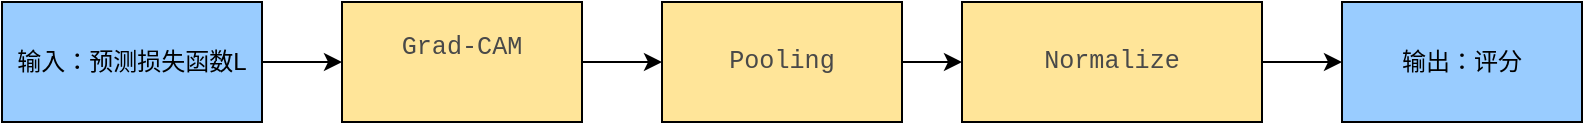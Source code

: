 <mxfile version="26.2.14">
  <diagram name="第 1 页" id="zWXFVYyPMRA4xOsNmlc1">
    <mxGraphModel dx="1213" dy="730" grid="1" gridSize="10" guides="1" tooltips="1" connect="1" arrows="1" fold="1" page="1" pageScale="1" pageWidth="827" pageHeight="1169" math="0" shadow="0">
      <root>
        <mxCell id="0" />
        <mxCell id="1" parent="0" />
        <mxCell id="ocHfJv58KAgeVSw3aXUY-7" style="edgeStyle=orthogonalEdgeStyle;rounded=0;orthogonalLoop=1;jettySize=auto;html=1;exitX=1;exitY=0.5;exitDx=0;exitDy=0;entryX=0;entryY=0.5;entryDx=0;entryDy=0;" edge="1" parent="1" source="ocHfJv58KAgeVSw3aXUY-2" target="ocHfJv58KAgeVSw3aXUY-3">
          <mxGeometry relative="1" as="geometry" />
        </mxCell>
        <mxCell id="ocHfJv58KAgeVSw3aXUY-2" value="输入：预测损失函数L" style="rounded=0;whiteSpace=wrap;html=1;fillColor=#99CCFF;" vertex="1" parent="1">
          <mxGeometry x="90" y="300" width="130" height="60" as="geometry" />
        </mxCell>
        <mxCell id="ocHfJv58KAgeVSw3aXUY-8" style="edgeStyle=orthogonalEdgeStyle;rounded=0;orthogonalLoop=1;jettySize=auto;html=1;exitX=1;exitY=0.5;exitDx=0;exitDy=0;entryX=0;entryY=0.5;entryDx=0;entryDy=0;" edge="1" parent="1" source="ocHfJv58KAgeVSw3aXUY-3" target="ocHfJv58KAgeVSw3aXUY-4">
          <mxGeometry relative="1" as="geometry" />
        </mxCell>
        <mxCell id="ocHfJv58KAgeVSw3aXUY-3" value="&lt;pre style=&quot;font-family: Menlo, &amp;quot;Roboto Mono&amp;quot;, &amp;quot;Courier New&amp;quot;, Courier, monospace, Inter, sans-serif; overflow: auto; padding: 9.144px 13.716px; white-space: pre-wrap; word-break: break-all; color: rgb(73, 73, 73); font-size: 12.573px; font-style: normal; font-variant-ligatures: normal; font-variant-caps: normal; font-weight: 400; letter-spacing: normal; orphans: 2; text-align: start; text-indent: 0px; text-transform: none; widows: 2; word-spacing: 0px; -webkit-text-stroke-width: 0px; text-decoration-thickness: initial; text-decoration-style: initial; text-decoration-color: initial; margin: 0px !important;&quot;&gt;Grad-CAM&lt;/pre&gt;&lt;div&gt;&lt;br/&gt;&lt;/div&gt;" style="rounded=0;whiteSpace=wrap;html=1;fillColor=#FFE599;" vertex="1" parent="1">
          <mxGeometry x="260" y="300" width="120" height="60" as="geometry" />
        </mxCell>
        <mxCell id="ocHfJv58KAgeVSw3aXUY-9" style="edgeStyle=orthogonalEdgeStyle;rounded=0;orthogonalLoop=1;jettySize=auto;html=1;exitX=1;exitY=0.5;exitDx=0;exitDy=0;" edge="1" parent="1" source="ocHfJv58KAgeVSw3aXUY-4" target="ocHfJv58KAgeVSw3aXUY-5">
          <mxGeometry relative="1" as="geometry" />
        </mxCell>
        <mxCell id="ocHfJv58KAgeVSw3aXUY-4" value="&lt;pre style=&quot;font-family: Menlo, &amp;quot;Roboto Mono&amp;quot;, &amp;quot;Courier New&amp;quot;, Courier, monospace, Inter, sans-serif; overflow: auto; padding: 9.144px 13.716px; text-wrap-mode: wrap; word-break: break-all; color: rgb(73, 73, 73); font-size: 12.573px; text-align: start; margin-top: 0px !important; margin-bottom: 0px !important;&quot;&gt;Pooling&lt;/pre&gt;" style="rounded=0;whiteSpace=wrap;html=1;fillColor=#FFE599;" vertex="1" parent="1">
          <mxGeometry x="420" y="300" width="120" height="60" as="geometry" />
        </mxCell>
        <mxCell id="ocHfJv58KAgeVSw3aXUY-10" style="edgeStyle=orthogonalEdgeStyle;rounded=0;orthogonalLoop=1;jettySize=auto;html=1;exitX=1;exitY=0.5;exitDx=0;exitDy=0;" edge="1" parent="1" source="ocHfJv58KAgeVSw3aXUY-5" target="ocHfJv58KAgeVSw3aXUY-6">
          <mxGeometry relative="1" as="geometry" />
        </mxCell>
        <mxCell id="ocHfJv58KAgeVSw3aXUY-5" value="&lt;pre style=&quot;font-family: Menlo, &amp;quot;Roboto Mono&amp;quot;, &amp;quot;Courier New&amp;quot;, Courier, monospace, Inter, sans-serif; overflow: auto; padding: 9.144px 13.716px; text-wrap-mode: wrap; word-break: break-all; color: rgb(73, 73, 73); font-size: 12.573px; text-align: start; margin-top: 0px !important; margin-bottom: 0px !important;&quot;&gt;&lt;pre style=&quot;font-family: Menlo, &amp;quot;Roboto Mono&amp;quot;, &amp;quot;Courier New&amp;quot;, Courier, monospace, Inter, sans-serif; overflow: auto; padding: 9.144px 13.716px; text-wrap-mode: wrap; word-break: break-all; margin-top: 0px !important; margin-bottom: 0px !important;&quot;&gt;Normalize&lt;/pre&gt;&lt;/pre&gt;" style="rounded=0;whiteSpace=wrap;html=1;fillColor=#FFE599;" vertex="1" parent="1">
          <mxGeometry x="570" y="300" width="150" height="60" as="geometry" />
        </mxCell>
        <mxCell id="ocHfJv58KAgeVSw3aXUY-6" value="输出：评分" style="rounded=0;whiteSpace=wrap;html=1;fillColor=#99CCFF;" vertex="1" parent="1">
          <mxGeometry x="760" y="300" width="120" height="60" as="geometry" />
        </mxCell>
      </root>
    </mxGraphModel>
  </diagram>
</mxfile>
